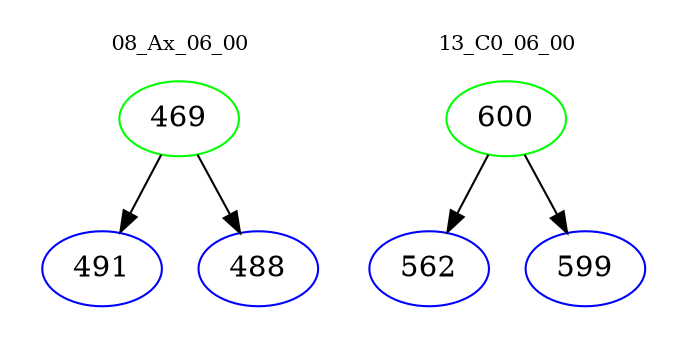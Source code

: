 digraph{
subgraph cluster_0 {
color = white
label = "08_Ax_06_00";
fontsize=10;
T0_469 [label="469", color="green"]
T0_469 -> T0_491 [color="black"]
T0_491 [label="491", color="blue"]
T0_469 -> T0_488 [color="black"]
T0_488 [label="488", color="blue"]
}
subgraph cluster_1 {
color = white
label = "13_C0_06_00";
fontsize=10;
T1_600 [label="600", color="green"]
T1_600 -> T1_562 [color="black"]
T1_562 [label="562", color="blue"]
T1_600 -> T1_599 [color="black"]
T1_599 [label="599", color="blue"]
}
}
